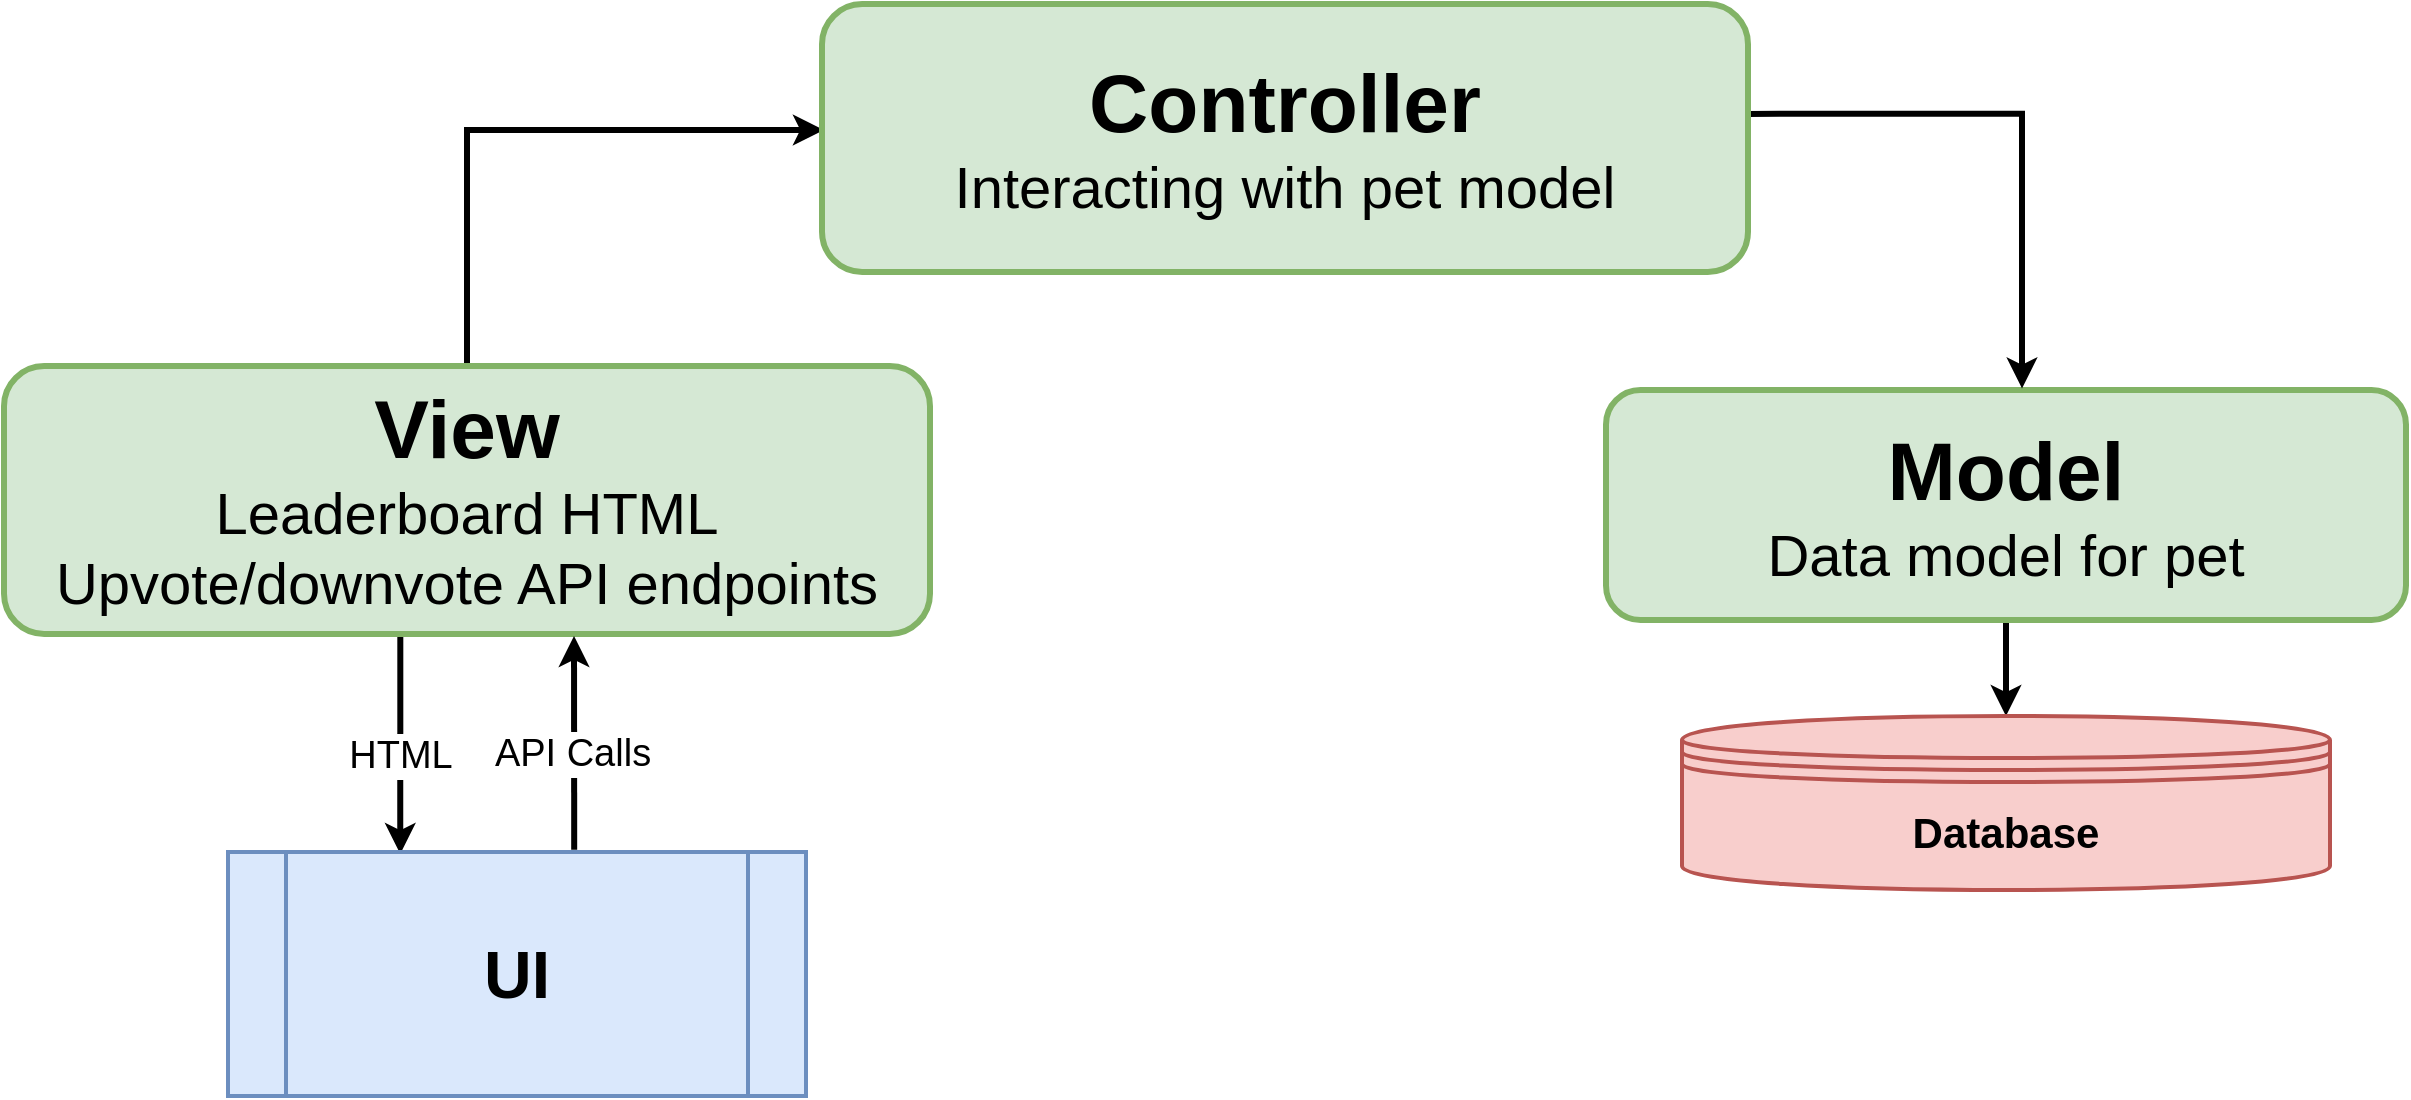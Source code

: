 <mxfile version="15.2.7" type="device"><diagram id="jmvgeUkXb4G0Z7SY6pDU" name="Page-1"><mxGraphModel dx="2473" dy="101" grid="0" gridSize="10" guides="0" tooltips="1" connect="0" arrows="1" fold="1" page="0" pageScale="1" pageWidth="470" pageHeight="400" background="none" math="0" shadow="0"><root><mxCell id="0"/><mxCell id="1" parent="0"/><mxCell id="1bUx5UQQG_rYVz4Q8Zvy-6" style="edgeStyle=orthogonalEdgeStyle;rounded=0;orthogonalLoop=1;jettySize=auto;html=1;strokeWidth=3;" edge="1" parent="1" source="kogghIZNYxy__B8rG4vJ-3" target="1bUx5UQQG_rYVz4Q8Zvy-5"><mxGeometry relative="1" as="geometry"/></mxCell><mxCell id="kogghIZNYxy__B8rG4vJ-3" value="&lt;div&gt;&lt;font style=&quot;font-size: 41px&quot;&gt;&lt;b&gt;Model&lt;/b&gt;&lt;/font&gt;&lt;/div&gt;&lt;div style=&quot;font-size: 29px&quot;&gt;Data model for pet&lt;/div&gt;" style="rounded=1;whiteSpace=wrap;html=1;fillColor=#d5e8d4;strokeColor=#82b366;strokeWidth=3;" parent="1" vertex="1"><mxGeometry x="377" y="1022" width="400" height="115" as="geometry"/></mxCell><mxCell id="1bUx5UQQG_rYVz4Q8Zvy-3" style="edgeStyle=orthogonalEdgeStyle;rounded=0;orthogonalLoop=1;jettySize=auto;html=1;entryX=0.002;entryY=0.47;entryDx=0;entryDy=0;entryPerimeter=0;strokeWidth=3;" edge="1" parent="1" source="1bUx5UQQG_rYVz4Q8Zvy-1" target="1bUx5UQQG_rYVz4Q8Zvy-2"><mxGeometry relative="1" as="geometry"/></mxCell><mxCell id="1bUx5UQQG_rYVz4Q8Zvy-8" style="rounded=0;orthogonalLoop=1;jettySize=auto;html=1;strokeWidth=3;exitX=0.428;exitY=1;exitDx=0;exitDy=0;exitPerimeter=0;entryX=0.298;entryY=0.008;entryDx=0;entryDy=0;entryPerimeter=0;" edge="1" parent="1" source="1bUx5UQQG_rYVz4Q8Zvy-1" target="1bUx5UQQG_rYVz4Q8Zvy-7"><mxGeometry relative="1" as="geometry"><mxPoint x="-242" y="1156" as="sourcePoint"/></mxGeometry></mxCell><mxCell id="1bUx5UQQG_rYVz4Q8Zvy-9" value="&lt;font style=&quot;font-size: 19px&quot;&gt;HTML&lt;/font&gt;" style="edgeLabel;html=1;align=center;verticalAlign=middle;resizable=0;points=[];" vertex="1" connectable="0" parent="1bUx5UQQG_rYVz4Q8Zvy-8"><mxGeometry x="-0.414" relative="1" as="geometry"><mxPoint y="29" as="offset"/></mxGeometry></mxCell><mxCell id="1bUx5UQQG_rYVz4Q8Zvy-1" value="&lt;div&gt;&lt;font style=&quot;font-size: 41px&quot;&gt;&lt;b&gt;View&lt;/b&gt;&lt;/font&gt;&lt;/div&gt;&lt;div style=&quot;font-size: 29px&quot;&gt;Leaderboard HTML&lt;br&gt;Upvote/downvote API endpoints&lt;font style=&quot;font-size: 29px&quot;&gt;&lt;b&gt;&lt;br&gt;&lt;/b&gt;&lt;/font&gt;&lt;/div&gt;" style="rounded=1;whiteSpace=wrap;html=1;fillColor=#d5e8d4;strokeColor=#82b366;strokeWidth=3;" vertex="1" parent="1"><mxGeometry x="-424" y="1010" width="463" height="134" as="geometry"/></mxCell><mxCell id="1bUx5UQQG_rYVz4Q8Zvy-4" style="edgeStyle=orthogonalEdgeStyle;rounded=0;orthogonalLoop=1;jettySize=auto;html=1;entryX=0.52;entryY=-0.007;entryDx=0;entryDy=0;entryPerimeter=0;exitX=1;exitY=0.41;exitDx=0;exitDy=0;exitPerimeter=0;strokeWidth=3;" edge="1" parent="1" source="1bUx5UQQG_rYVz4Q8Zvy-2" target="kogghIZNYxy__B8rG4vJ-3"><mxGeometry relative="1" as="geometry"><mxPoint x="590" y="1000" as="targetPoint"/></mxGeometry></mxCell><mxCell id="1bUx5UQQG_rYVz4Q8Zvy-2" value="&lt;div&gt;&lt;font style=&quot;font-size: 41px&quot;&gt;&lt;b&gt;Controller&lt;/b&gt;&lt;/font&gt;&lt;/div&gt;&lt;div style=&quot;font-size: 29px&quot;&gt;Interacting with pet model&lt;font style=&quot;font-size: 29px&quot;&gt;&lt;b&gt;&lt;br&gt;&lt;/b&gt;&lt;/font&gt;&lt;/div&gt;" style="rounded=1;whiteSpace=wrap;html=1;fillColor=#d5e8d4;strokeColor=#82b366;strokeWidth=3;" vertex="1" parent="1"><mxGeometry x="-15" y="829" width="463" height="134" as="geometry"/></mxCell><mxCell id="1bUx5UQQG_rYVz4Q8Zvy-5" value="&lt;b&gt;&lt;font style=&quot;font-size: 11px&quot;&gt;&lt;font style=&quot;font-size: 21px&quot;&gt;Database&lt;/font&gt;&lt;br&gt;&lt;/font&gt;&lt;/b&gt;" style="shape=datastore;whiteSpace=wrap;html=1;fillColor=#f8cecc;strokeColor=#b85450;strokeWidth=2;" vertex="1" parent="1"><mxGeometry x="415" y="1185" width="324" height="87" as="geometry"/></mxCell><mxCell id="1bUx5UQQG_rYVz4Q8Zvy-10" style="edgeStyle=none;rounded=0;orthogonalLoop=1;jettySize=auto;html=1;strokeWidth=3;exitX=0.599;exitY=-0.009;exitDx=0;exitDy=0;exitPerimeter=0;" edge="1" parent="1" source="1bUx5UQQG_rYVz4Q8Zvy-7"><mxGeometry relative="1" as="geometry"><mxPoint x="-139" y="1145" as="targetPoint"/></mxGeometry></mxCell><mxCell id="1bUx5UQQG_rYVz4Q8Zvy-11" value="&lt;font style=&quot;font-size: 19px&quot;&gt;&lt;font style=&quot;font-size: 19px&quot;&gt;API Calls&lt;/font&gt;&lt;br&gt;&lt;/font&gt;" style="edgeLabel;html=1;align=center;verticalAlign=middle;resizable=0;points=[];" vertex="1" connectable="0" parent="1bUx5UQQG_rYVz4Q8Zvy-10"><mxGeometry x="-0.313" relative="1" as="geometry"><mxPoint x="-1" y="-12" as="offset"/></mxGeometry></mxCell><mxCell id="1bUx5UQQG_rYVz4Q8Zvy-7" value="&lt;font size=&quot;1&quot;&gt;&lt;b style=&quot;font-size: 33px&quot;&gt;UI&lt;/b&gt;&lt;/font&gt;" style="shape=process;whiteSpace=wrap;html=1;backgroundOutline=1;strokeWidth=2;fillColor=#dae8fc;strokeColor=#6c8ebf;" vertex="1" parent="1"><mxGeometry x="-312" y="1253" width="289" height="122" as="geometry"/></mxCell></root></mxGraphModel></diagram></mxfile>